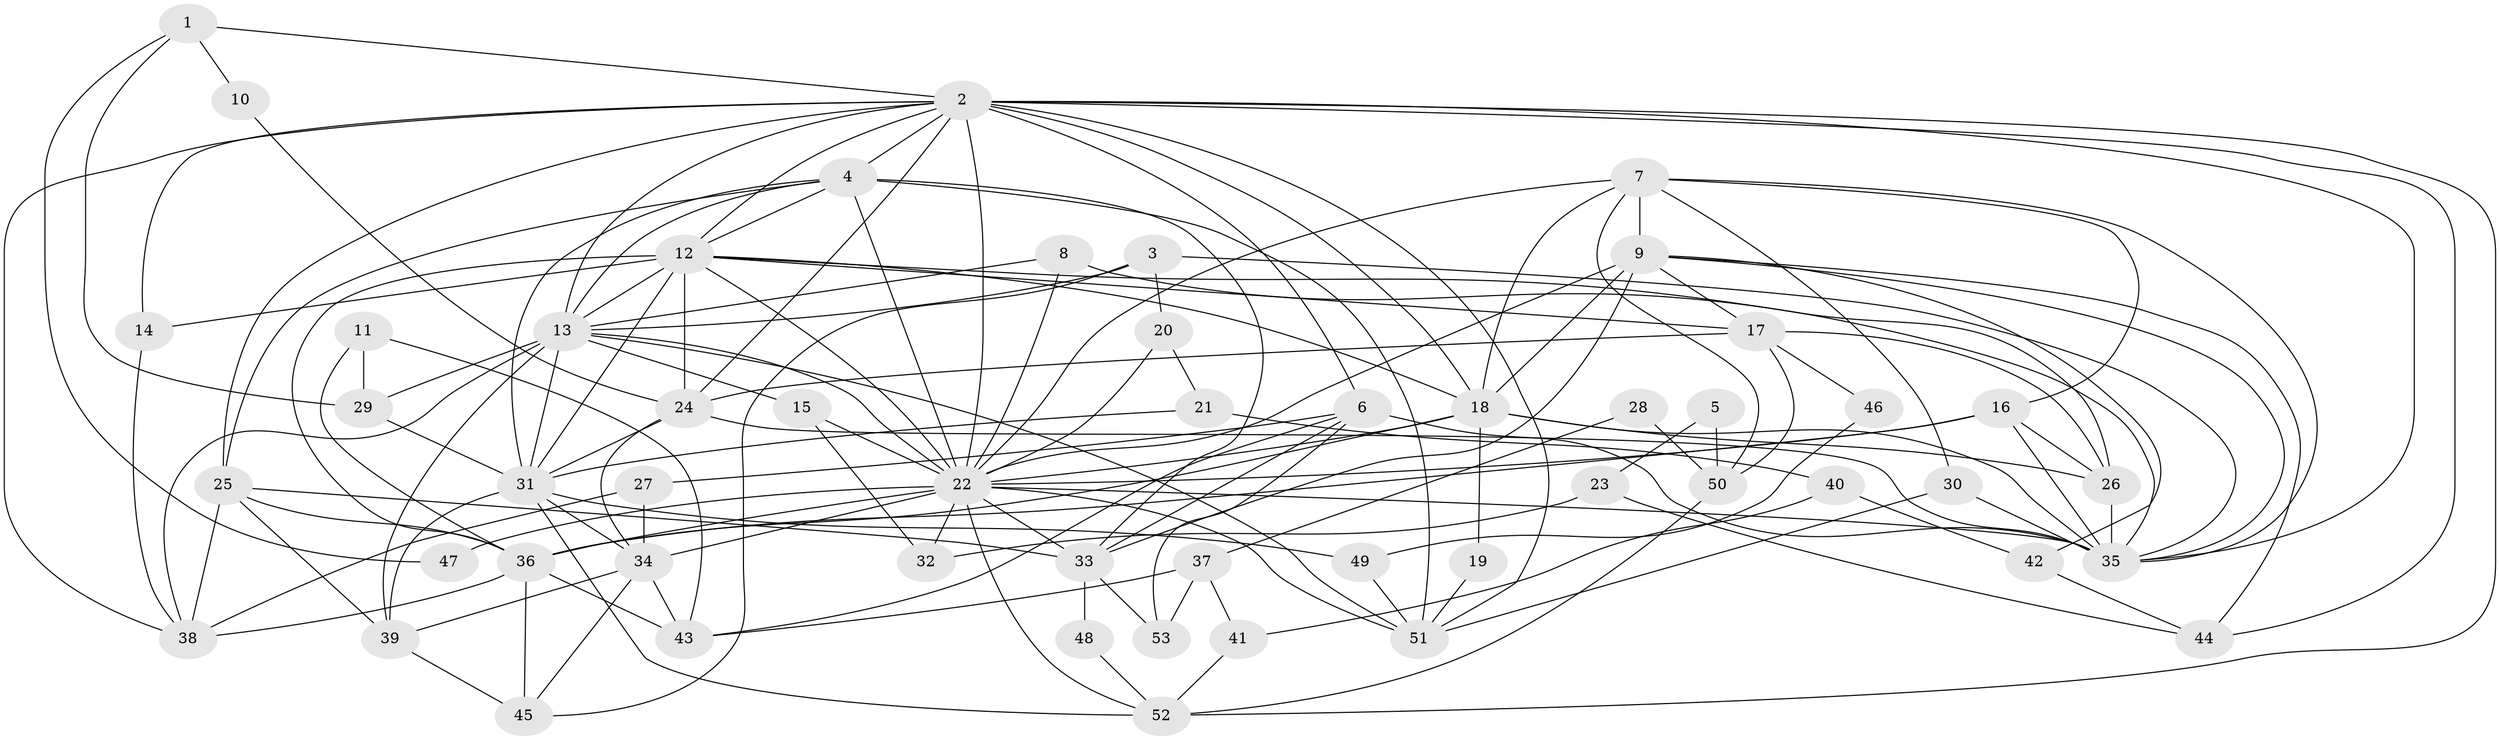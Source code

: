 // original degree distribution, {4: 0.3142857142857143, 2: 0.12380952380952381, 3: 0.2761904761904762, 5: 0.11428571428571428, 7: 0.047619047619047616, 6: 0.11428571428571428, 8: 0.009523809523809525}
// Generated by graph-tools (version 1.1) at 2025/36/03/09/25 02:36:22]
// undirected, 53 vertices, 143 edges
graph export_dot {
graph [start="1"]
  node [color=gray90,style=filled];
  1;
  2;
  3;
  4;
  5;
  6;
  7;
  8;
  9;
  10;
  11;
  12;
  13;
  14;
  15;
  16;
  17;
  18;
  19;
  20;
  21;
  22;
  23;
  24;
  25;
  26;
  27;
  28;
  29;
  30;
  31;
  32;
  33;
  34;
  35;
  36;
  37;
  38;
  39;
  40;
  41;
  42;
  43;
  44;
  45;
  46;
  47;
  48;
  49;
  50;
  51;
  52;
  53;
  1 -- 2 [weight=1.0];
  1 -- 10 [weight=1.0];
  1 -- 29 [weight=1.0];
  1 -- 47 [weight=1.0];
  2 -- 4 [weight=1.0];
  2 -- 6 [weight=2.0];
  2 -- 12 [weight=1.0];
  2 -- 13 [weight=1.0];
  2 -- 14 [weight=1.0];
  2 -- 18 [weight=1.0];
  2 -- 22 [weight=1.0];
  2 -- 24 [weight=1.0];
  2 -- 25 [weight=1.0];
  2 -- 35 [weight=1.0];
  2 -- 38 [weight=1.0];
  2 -- 44 [weight=1.0];
  2 -- 51 [weight=1.0];
  2 -- 52 [weight=1.0];
  3 -- 13 [weight=1.0];
  3 -- 20 [weight=1.0];
  3 -- 35 [weight=1.0];
  3 -- 45 [weight=1.0];
  4 -- 12 [weight=1.0];
  4 -- 13 [weight=1.0];
  4 -- 22 [weight=2.0];
  4 -- 25 [weight=1.0];
  4 -- 31 [weight=2.0];
  4 -- 33 [weight=1.0];
  4 -- 51 [weight=1.0];
  5 -- 23 [weight=1.0];
  5 -- 50 [weight=1.0];
  6 -- 27 [weight=1.0];
  6 -- 33 [weight=1.0];
  6 -- 35 [weight=1.0];
  6 -- 43 [weight=1.0];
  6 -- 53 [weight=1.0];
  7 -- 9 [weight=1.0];
  7 -- 16 [weight=1.0];
  7 -- 18 [weight=1.0];
  7 -- 22 [weight=1.0];
  7 -- 30 [weight=1.0];
  7 -- 35 [weight=1.0];
  7 -- 50 [weight=1.0];
  8 -- 13 [weight=1.0];
  8 -- 22 [weight=1.0];
  8 -- 26 [weight=1.0];
  9 -- 17 [weight=1.0];
  9 -- 18 [weight=1.0];
  9 -- 22 [weight=1.0];
  9 -- 33 [weight=3.0];
  9 -- 35 [weight=1.0];
  9 -- 42 [weight=1.0];
  9 -- 44 [weight=1.0];
  10 -- 24 [weight=1.0];
  11 -- 29 [weight=1.0];
  11 -- 36 [weight=1.0];
  11 -- 43 [weight=1.0];
  12 -- 13 [weight=1.0];
  12 -- 14 [weight=1.0];
  12 -- 17 [weight=1.0];
  12 -- 18 [weight=1.0];
  12 -- 22 [weight=1.0];
  12 -- 24 [weight=1.0];
  12 -- 31 [weight=2.0];
  12 -- 35 [weight=1.0];
  12 -- 36 [weight=2.0];
  13 -- 15 [weight=1.0];
  13 -- 22 [weight=1.0];
  13 -- 29 [weight=1.0];
  13 -- 31 [weight=1.0];
  13 -- 38 [weight=1.0];
  13 -- 39 [weight=1.0];
  13 -- 51 [weight=1.0];
  14 -- 38 [weight=1.0];
  15 -- 22 [weight=1.0];
  15 -- 32 [weight=1.0];
  16 -- 22 [weight=1.0];
  16 -- 26 [weight=1.0];
  16 -- 35 [weight=1.0];
  16 -- 36 [weight=1.0];
  17 -- 24 [weight=1.0];
  17 -- 26 [weight=1.0];
  17 -- 46 [weight=1.0];
  17 -- 50 [weight=1.0];
  18 -- 19 [weight=1.0];
  18 -- 22 [weight=1.0];
  18 -- 26 [weight=1.0];
  18 -- 35 [weight=1.0];
  18 -- 36 [weight=1.0];
  19 -- 51 [weight=1.0];
  20 -- 21 [weight=1.0];
  20 -- 22 [weight=1.0];
  21 -- 31 [weight=1.0];
  21 -- 40 [weight=1.0];
  22 -- 32 [weight=1.0];
  22 -- 33 [weight=2.0];
  22 -- 34 [weight=1.0];
  22 -- 35 [weight=1.0];
  22 -- 36 [weight=1.0];
  22 -- 47 [weight=1.0];
  22 -- 51 [weight=1.0];
  22 -- 52 [weight=1.0];
  23 -- 32 [weight=1.0];
  23 -- 44 [weight=1.0];
  24 -- 31 [weight=1.0];
  24 -- 34 [weight=1.0];
  24 -- 35 [weight=1.0];
  25 -- 33 [weight=1.0];
  25 -- 36 [weight=1.0];
  25 -- 38 [weight=1.0];
  25 -- 39 [weight=1.0];
  26 -- 35 [weight=1.0];
  27 -- 34 [weight=1.0];
  27 -- 38 [weight=1.0];
  28 -- 37 [weight=1.0];
  28 -- 50 [weight=1.0];
  29 -- 31 [weight=1.0];
  30 -- 35 [weight=1.0];
  30 -- 51 [weight=1.0];
  31 -- 34 [weight=2.0];
  31 -- 39 [weight=1.0];
  31 -- 49 [weight=1.0];
  31 -- 52 [weight=1.0];
  33 -- 48 [weight=1.0];
  33 -- 53 [weight=1.0];
  34 -- 39 [weight=1.0];
  34 -- 43 [weight=1.0];
  34 -- 45 [weight=1.0];
  36 -- 38 [weight=1.0];
  36 -- 43 [weight=1.0];
  36 -- 45 [weight=1.0];
  37 -- 41 [weight=1.0];
  37 -- 43 [weight=1.0];
  37 -- 53 [weight=1.0];
  39 -- 45 [weight=1.0];
  40 -- 41 [weight=1.0];
  40 -- 42 [weight=1.0];
  41 -- 52 [weight=1.0];
  42 -- 44 [weight=1.0];
  46 -- 49 [weight=1.0];
  48 -- 52 [weight=1.0];
  49 -- 51 [weight=1.0];
  50 -- 52 [weight=1.0];
}
